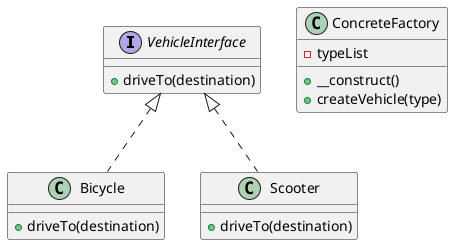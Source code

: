简单工厂模式

@startuml

interface VehicleInterface {
    +driveTo(destination)
}

class Bicycle {
    +driveTo(destination)
}

class Scooter {
    +driveTo(destination)
}

class ConcreteFactory {
    -typeList
    +__construct()
    +createVehicle(type)
}

VehicleInterface<|..Bicycle
VehicleInterface<|..Scooter

@enduml